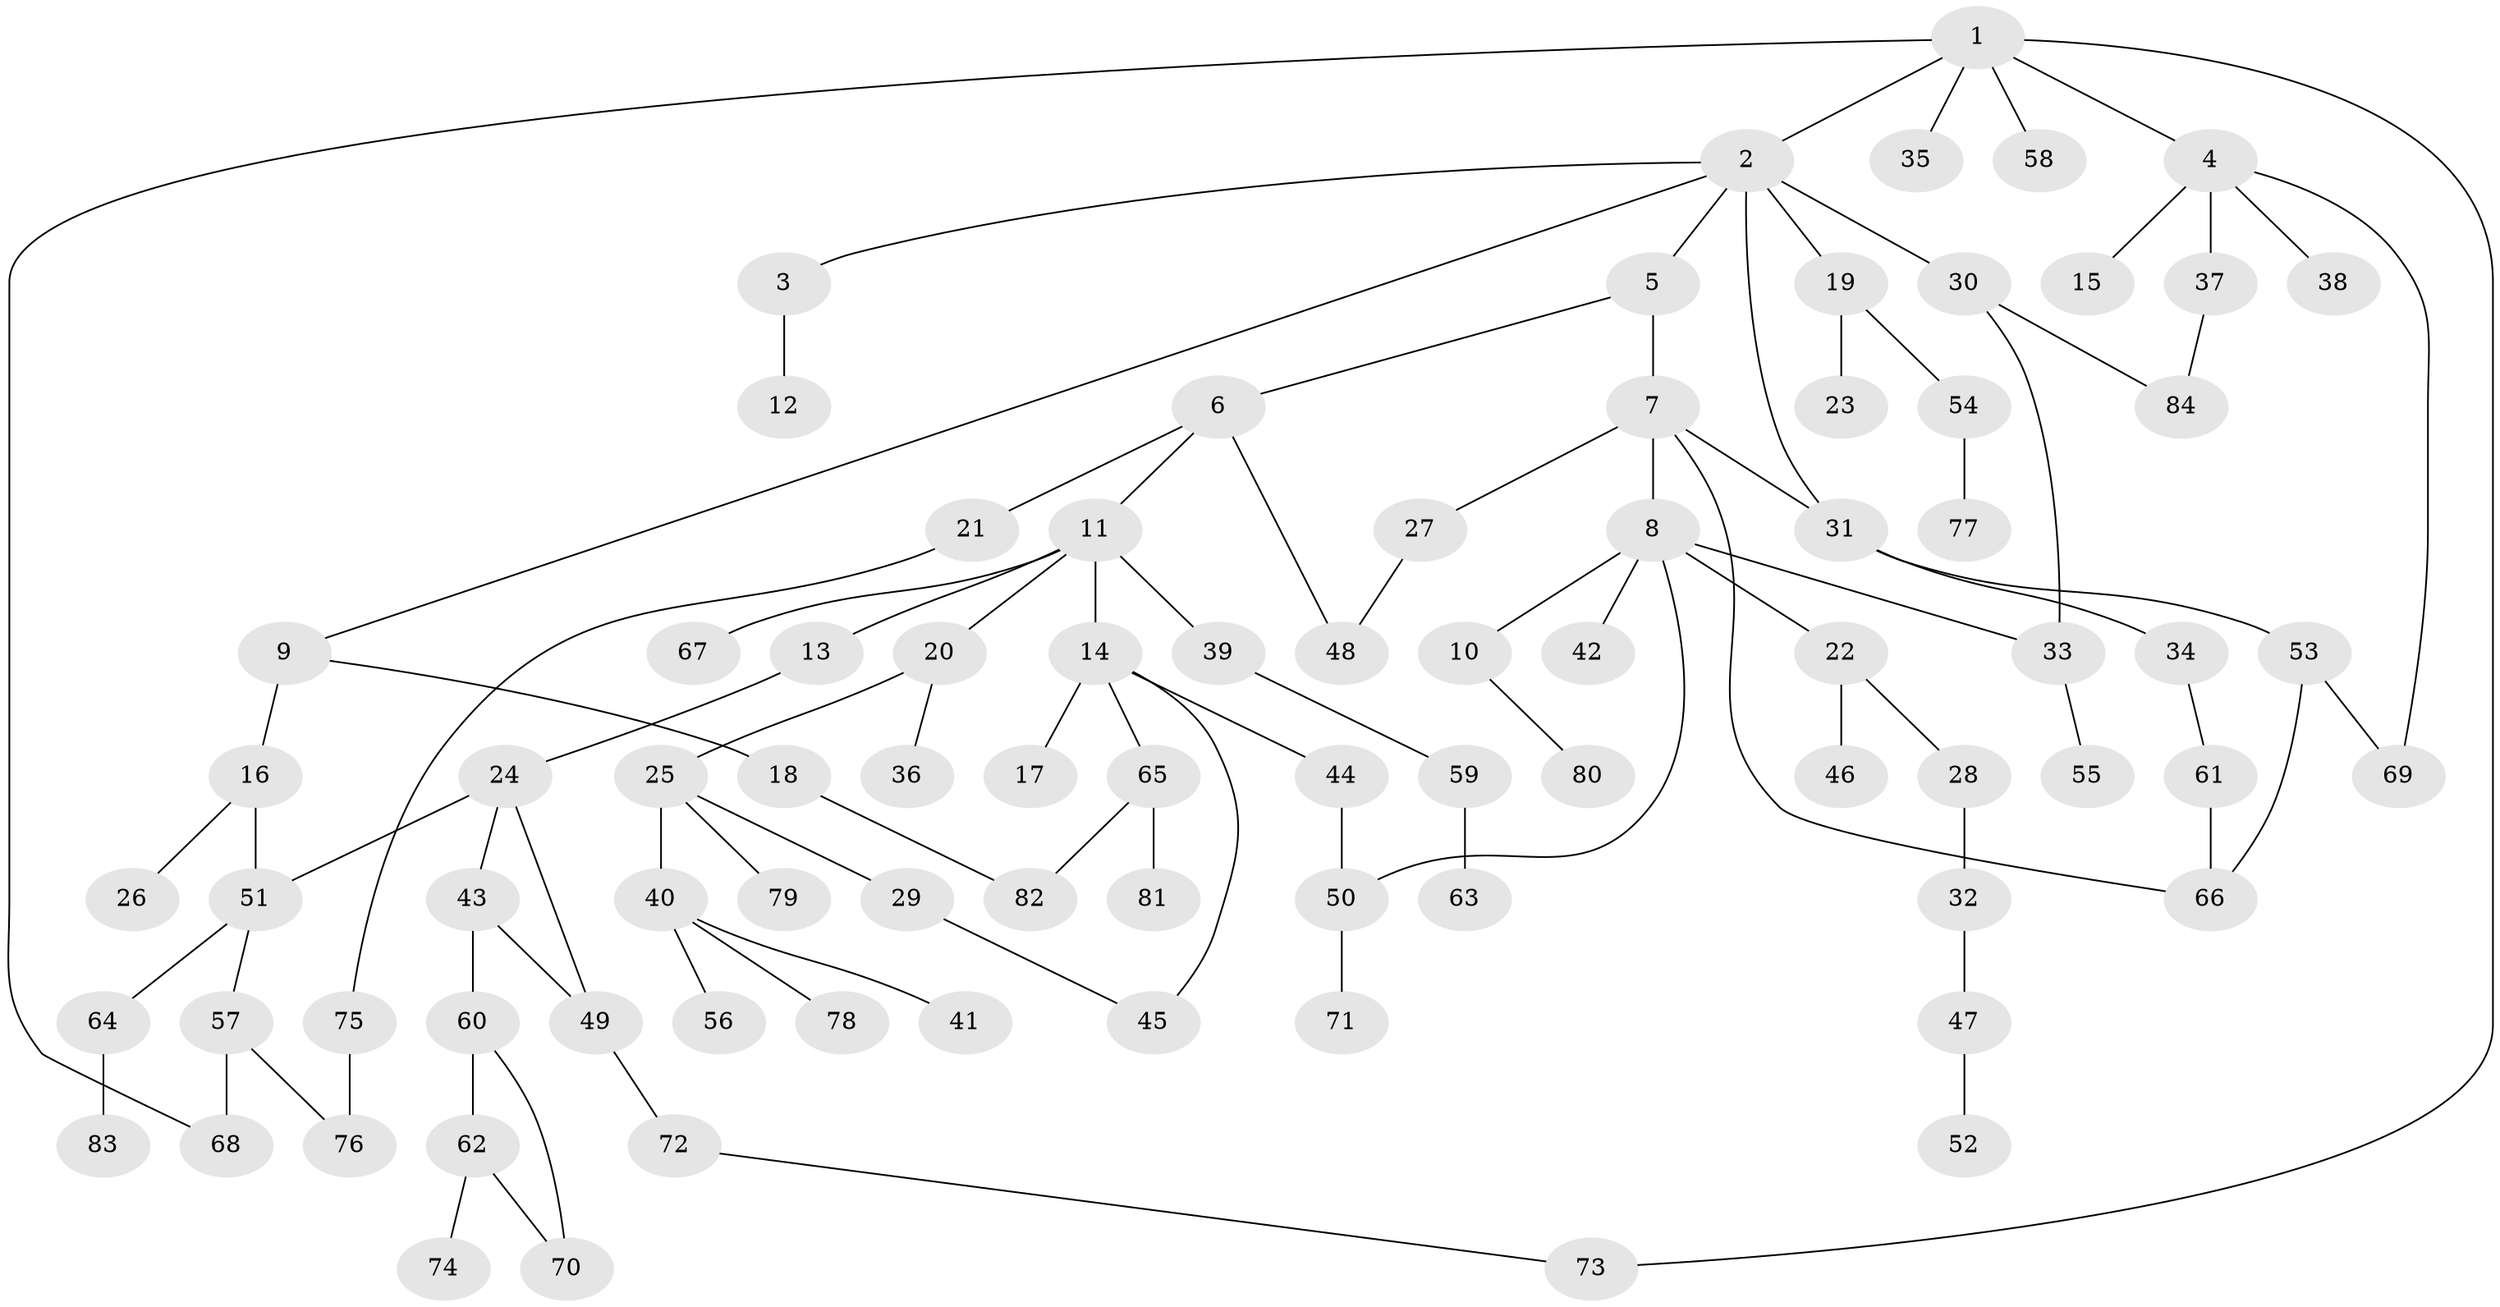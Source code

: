 // Generated by graph-tools (version 1.1) at 2025/34/03/09/25 02:34:24]
// undirected, 84 vertices, 99 edges
graph export_dot {
graph [start="1"]
  node [color=gray90,style=filled];
  1;
  2;
  3;
  4;
  5;
  6;
  7;
  8;
  9;
  10;
  11;
  12;
  13;
  14;
  15;
  16;
  17;
  18;
  19;
  20;
  21;
  22;
  23;
  24;
  25;
  26;
  27;
  28;
  29;
  30;
  31;
  32;
  33;
  34;
  35;
  36;
  37;
  38;
  39;
  40;
  41;
  42;
  43;
  44;
  45;
  46;
  47;
  48;
  49;
  50;
  51;
  52;
  53;
  54;
  55;
  56;
  57;
  58;
  59;
  60;
  61;
  62;
  63;
  64;
  65;
  66;
  67;
  68;
  69;
  70;
  71;
  72;
  73;
  74;
  75;
  76;
  77;
  78;
  79;
  80;
  81;
  82;
  83;
  84;
  1 -- 2;
  1 -- 4;
  1 -- 35;
  1 -- 58;
  1 -- 68;
  1 -- 73;
  2 -- 3;
  2 -- 5;
  2 -- 9;
  2 -- 19;
  2 -- 30;
  2 -- 31;
  3 -- 12;
  4 -- 15;
  4 -- 37;
  4 -- 38;
  4 -- 69;
  5 -- 6;
  5 -- 7;
  6 -- 11;
  6 -- 21;
  6 -- 48;
  7 -- 8;
  7 -- 27;
  7 -- 31;
  7 -- 66;
  8 -- 10;
  8 -- 22;
  8 -- 33;
  8 -- 42;
  8 -- 50;
  9 -- 16;
  9 -- 18;
  10 -- 80;
  11 -- 13;
  11 -- 14;
  11 -- 20;
  11 -- 39;
  11 -- 67;
  13 -- 24;
  14 -- 17;
  14 -- 44;
  14 -- 65;
  14 -- 45;
  16 -- 26;
  16 -- 51;
  18 -- 82;
  19 -- 23;
  19 -- 54;
  20 -- 25;
  20 -- 36;
  21 -- 75;
  22 -- 28;
  22 -- 46;
  24 -- 43;
  24 -- 51;
  24 -- 49;
  25 -- 29;
  25 -- 40;
  25 -- 79;
  27 -- 48;
  28 -- 32;
  29 -- 45;
  30 -- 33;
  30 -- 84;
  31 -- 34;
  31 -- 53;
  32 -- 47;
  33 -- 55;
  34 -- 61;
  37 -- 84;
  39 -- 59;
  40 -- 41;
  40 -- 56;
  40 -- 78;
  43 -- 49;
  43 -- 60;
  44 -- 50;
  47 -- 52;
  49 -- 72;
  50 -- 71;
  51 -- 57;
  51 -- 64;
  53 -- 69;
  53 -- 66;
  54 -- 77;
  57 -- 76;
  57 -- 68;
  59 -- 63;
  60 -- 62;
  60 -- 70;
  61 -- 66;
  62 -- 74;
  62 -- 70;
  64 -- 83;
  65 -- 81;
  65 -- 82;
  72 -- 73;
  75 -- 76;
}
